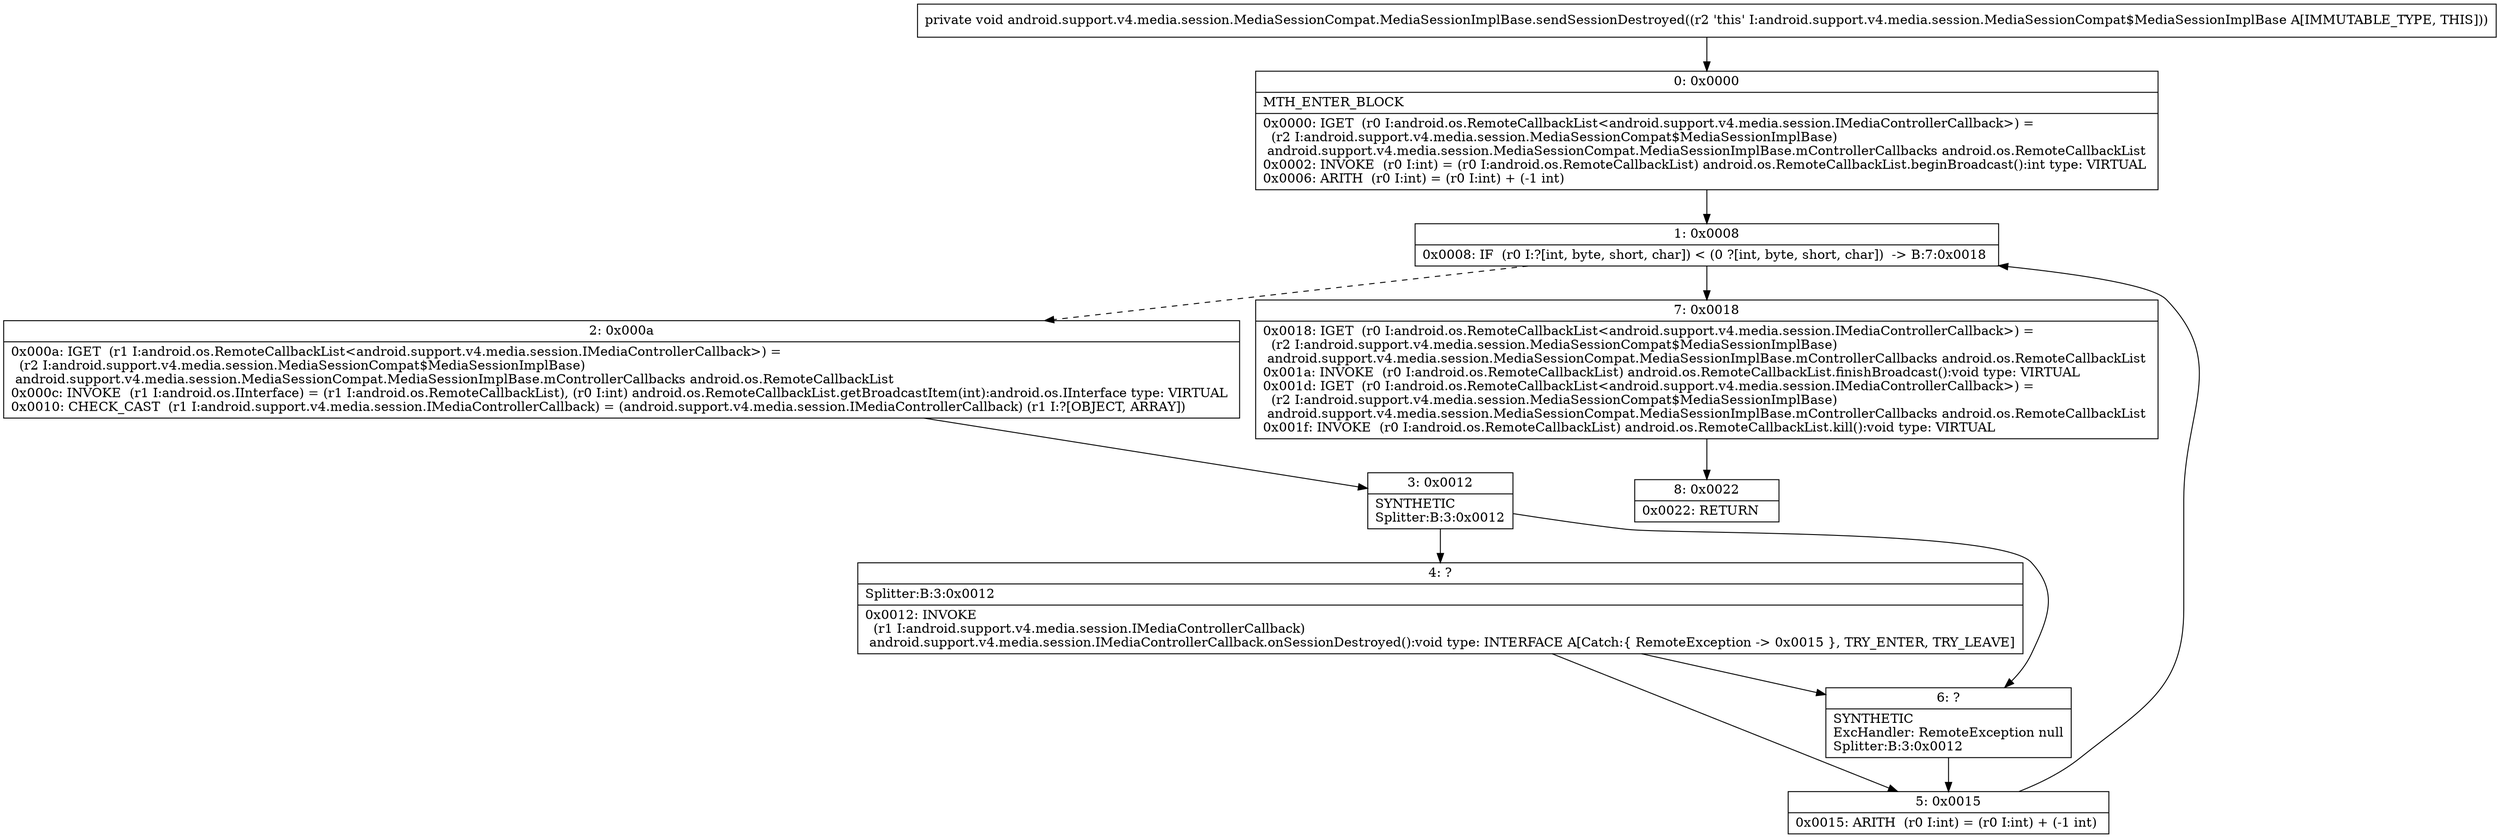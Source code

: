 digraph "CFG forandroid.support.v4.media.session.MediaSessionCompat.MediaSessionImplBase.sendSessionDestroyed()V" {
Node_0 [shape=record,label="{0\:\ 0x0000|MTH_ENTER_BLOCK\l|0x0000: IGET  (r0 I:android.os.RemoteCallbackList\<android.support.v4.media.session.IMediaControllerCallback\>) = \l  (r2 I:android.support.v4.media.session.MediaSessionCompat$MediaSessionImplBase)\l android.support.v4.media.session.MediaSessionCompat.MediaSessionImplBase.mControllerCallbacks android.os.RemoteCallbackList \l0x0002: INVOKE  (r0 I:int) = (r0 I:android.os.RemoteCallbackList) android.os.RemoteCallbackList.beginBroadcast():int type: VIRTUAL \l0x0006: ARITH  (r0 I:int) = (r0 I:int) + (\-1 int) \l}"];
Node_1 [shape=record,label="{1\:\ 0x0008|0x0008: IF  (r0 I:?[int, byte, short, char]) \< (0 ?[int, byte, short, char])  \-\> B:7:0x0018 \l}"];
Node_2 [shape=record,label="{2\:\ 0x000a|0x000a: IGET  (r1 I:android.os.RemoteCallbackList\<android.support.v4.media.session.IMediaControllerCallback\>) = \l  (r2 I:android.support.v4.media.session.MediaSessionCompat$MediaSessionImplBase)\l android.support.v4.media.session.MediaSessionCompat.MediaSessionImplBase.mControllerCallbacks android.os.RemoteCallbackList \l0x000c: INVOKE  (r1 I:android.os.IInterface) = (r1 I:android.os.RemoteCallbackList), (r0 I:int) android.os.RemoteCallbackList.getBroadcastItem(int):android.os.IInterface type: VIRTUAL \l0x0010: CHECK_CAST  (r1 I:android.support.v4.media.session.IMediaControllerCallback) = (android.support.v4.media.session.IMediaControllerCallback) (r1 I:?[OBJECT, ARRAY]) \l}"];
Node_3 [shape=record,label="{3\:\ 0x0012|SYNTHETIC\lSplitter:B:3:0x0012\l}"];
Node_4 [shape=record,label="{4\:\ ?|Splitter:B:3:0x0012\l|0x0012: INVOKE  \l  (r1 I:android.support.v4.media.session.IMediaControllerCallback)\l android.support.v4.media.session.IMediaControllerCallback.onSessionDestroyed():void type: INTERFACE A[Catch:\{ RemoteException \-\> 0x0015 \}, TRY_ENTER, TRY_LEAVE]\l}"];
Node_5 [shape=record,label="{5\:\ 0x0015|0x0015: ARITH  (r0 I:int) = (r0 I:int) + (\-1 int) \l}"];
Node_6 [shape=record,label="{6\:\ ?|SYNTHETIC\lExcHandler: RemoteException null\lSplitter:B:3:0x0012\l}"];
Node_7 [shape=record,label="{7\:\ 0x0018|0x0018: IGET  (r0 I:android.os.RemoteCallbackList\<android.support.v4.media.session.IMediaControllerCallback\>) = \l  (r2 I:android.support.v4.media.session.MediaSessionCompat$MediaSessionImplBase)\l android.support.v4.media.session.MediaSessionCompat.MediaSessionImplBase.mControllerCallbacks android.os.RemoteCallbackList \l0x001a: INVOKE  (r0 I:android.os.RemoteCallbackList) android.os.RemoteCallbackList.finishBroadcast():void type: VIRTUAL \l0x001d: IGET  (r0 I:android.os.RemoteCallbackList\<android.support.v4.media.session.IMediaControllerCallback\>) = \l  (r2 I:android.support.v4.media.session.MediaSessionCompat$MediaSessionImplBase)\l android.support.v4.media.session.MediaSessionCompat.MediaSessionImplBase.mControllerCallbacks android.os.RemoteCallbackList \l0x001f: INVOKE  (r0 I:android.os.RemoteCallbackList) android.os.RemoteCallbackList.kill():void type: VIRTUAL \l}"];
Node_8 [shape=record,label="{8\:\ 0x0022|0x0022: RETURN   \l}"];
MethodNode[shape=record,label="{private void android.support.v4.media.session.MediaSessionCompat.MediaSessionImplBase.sendSessionDestroyed((r2 'this' I:android.support.v4.media.session.MediaSessionCompat$MediaSessionImplBase A[IMMUTABLE_TYPE, THIS])) }"];
MethodNode -> Node_0;
Node_0 -> Node_1;
Node_1 -> Node_2[style=dashed];
Node_1 -> Node_7;
Node_2 -> Node_3;
Node_3 -> Node_4;
Node_3 -> Node_6;
Node_4 -> Node_5;
Node_4 -> Node_6;
Node_5 -> Node_1;
Node_6 -> Node_5;
Node_7 -> Node_8;
}

